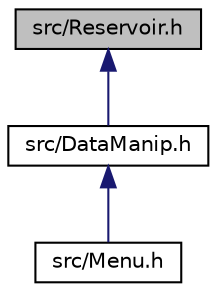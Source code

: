 digraph "src/Reservoir.h"
{
 // LATEX_PDF_SIZE
  edge [fontname="Helvetica",fontsize="10",labelfontname="Helvetica",labelfontsize="10"];
  node [fontname="Helvetica",fontsize="10",shape=record];
  Node1 [label="src/Reservoir.h",height=0.2,width=0.4,color="black", fillcolor="grey75", style="filled", fontcolor="black",tooltip="Definition of reservoir class."];
  Node1 -> Node2 [dir="back",color="midnightblue",fontsize="10",style="solid",fontname="Helvetica"];
  Node2 [label="src/DataManip.h",height=0.2,width=0.4,color="black", fillcolor="white", style="filled",URL="$DataManip_8h_source.html",tooltip=" "];
  Node2 -> Node3 [dir="back",color="midnightblue",fontsize="10",style="solid",fontname="Helvetica"];
  Node3 [label="src/Menu.h",height=0.2,width=0.4,color="black", fillcolor="white", style="filled",URL="$Menu_8h_source.html",tooltip=" "];
}
